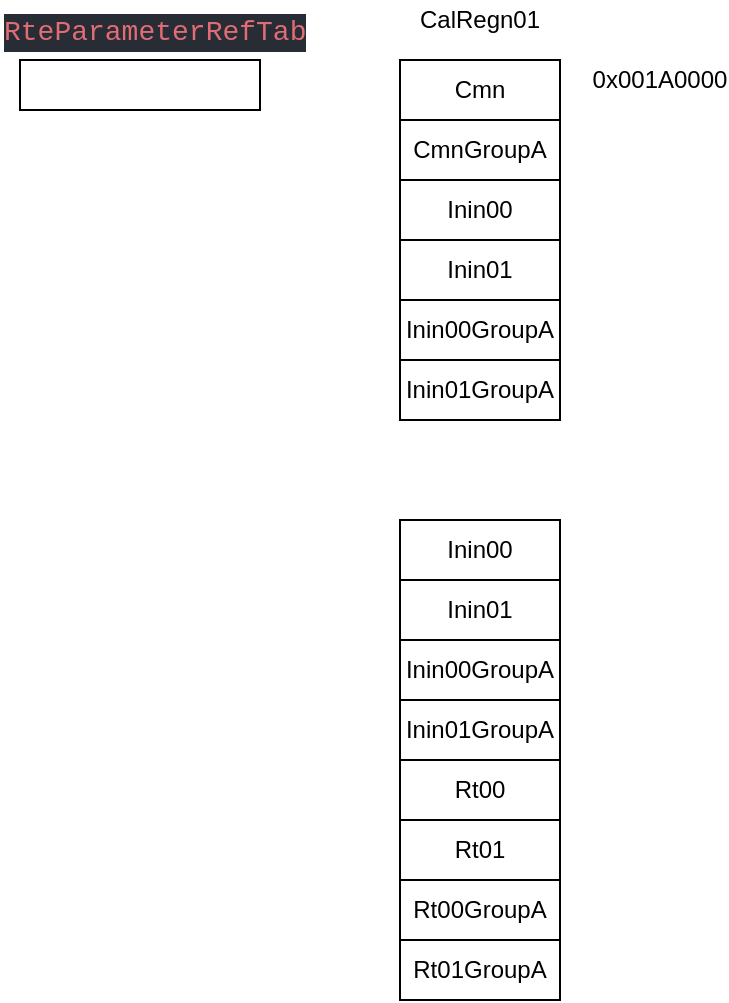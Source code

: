 <mxfile version="14.1.1" type="github">
  <diagram id="RuMLqHy3RxYvsem4Vksn" name="Page-1">
    <mxGraphModel dx="572" dy="1393" grid="1" gridSize="10" guides="1" tooltips="1" connect="1" arrows="1" fold="1" page="1" pageScale="1" pageWidth="850" pageHeight="1100" math="0" shadow="0">
      <root>
        <mxCell id="0" />
        <mxCell id="1" parent="0" />
        <mxCell id="PHvKi-Emu8E6jwM2ZB0a-19" value="Cmn" style="rounded=0;whiteSpace=wrap;html=1;imageWidth=29;imageHeight=30;" vertex="1" parent="1">
          <mxGeometry x="220" y="60" width="80" height="30" as="geometry" />
        </mxCell>
        <mxCell id="PHvKi-Emu8E6jwM2ZB0a-20" value="CmnGroupA" style="rounded=0;whiteSpace=wrap;html=1;imageWidth=29;imageHeight=30;" vertex="1" parent="1">
          <mxGeometry x="220" y="90" width="80" height="30" as="geometry" />
        </mxCell>
        <mxCell id="PHvKi-Emu8E6jwM2ZB0a-26" value="Inin00" style="rounded=0;whiteSpace=wrap;html=1;imageWidth=29;imageHeight=30;" vertex="1" parent="1">
          <mxGeometry x="220" y="120" width="80" height="30" as="geometry" />
        </mxCell>
        <mxCell id="PHvKi-Emu8E6jwM2ZB0a-27" value="Inin01" style="rounded=0;whiteSpace=wrap;html=1;imageWidth=29;imageHeight=30;" vertex="1" parent="1">
          <mxGeometry x="220" y="150" width="80" height="30" as="geometry" />
        </mxCell>
        <mxCell id="PHvKi-Emu8E6jwM2ZB0a-31" value="Inin00GroupA" style="rounded=0;whiteSpace=wrap;html=1;imageWidth=29;imageHeight=30;" vertex="1" parent="1">
          <mxGeometry x="220" y="180" width="80" height="30" as="geometry" />
        </mxCell>
        <mxCell id="PHvKi-Emu8E6jwM2ZB0a-33" value="Inin01GroupA" style="rounded=0;whiteSpace=wrap;html=1;imageWidth=29;imageHeight=30;" vertex="1" parent="1">
          <mxGeometry x="220" y="210" width="80" height="30" as="geometry" />
        </mxCell>
        <mxCell id="PHvKi-Emu8E6jwM2ZB0a-38" value="0x001A0000" style="text;html=1;strokeColor=none;fillColor=none;align=center;verticalAlign=middle;whiteSpace=wrap;rounded=0;" vertex="1" parent="1">
          <mxGeometry x="330" y="60" width="40" height="20" as="geometry" />
        </mxCell>
        <mxCell id="PHvKi-Emu8E6jwM2ZB0a-39" value="CalRegn01" style="text;html=1;strokeColor=none;fillColor=none;align=center;verticalAlign=middle;whiteSpace=wrap;rounded=0;" vertex="1" parent="1">
          <mxGeometry x="230" y="30" width="60" height="20" as="geometry" />
        </mxCell>
        <mxCell id="PHvKi-Emu8E6jwM2ZB0a-42" value="&lt;div style=&quot;color: rgb(171, 178, 191); background-color: rgb(40, 44, 52); font-family: consolas, &amp;quot;courier new&amp;quot;, monospace; font-weight: normal; font-size: 14px; line-height: 19px;&quot;&gt;&lt;div&gt;&lt;span style=&quot;color: #e06c75&quot;&gt;RteParameterRefTab&lt;/span&gt;&lt;/div&gt;&lt;/div&gt;" style="text;whiteSpace=wrap;html=1;" vertex="1" parent="1">
          <mxGeometry x="20" y="30" width="150" height="30" as="geometry" />
        </mxCell>
        <mxCell id="PHvKi-Emu8E6jwM2ZB0a-45" value="" style="rounded=0;whiteSpace=wrap;html=1;" vertex="1" parent="1">
          <mxGeometry x="30" y="60" width="120" height="25" as="geometry" />
        </mxCell>
        <mxCell id="PHvKi-Emu8E6jwM2ZB0a-48" value="Inin00" style="rounded=0;whiteSpace=wrap;html=1;imageWidth=29;imageHeight=30;" vertex="1" parent="1">
          <mxGeometry x="220" y="290" width="80" height="30" as="geometry" />
        </mxCell>
        <mxCell id="PHvKi-Emu8E6jwM2ZB0a-49" value="Inin01" style="rounded=0;whiteSpace=wrap;html=1;imageWidth=29;imageHeight=30;" vertex="1" parent="1">
          <mxGeometry x="220" y="320" width="80" height="30" as="geometry" />
        </mxCell>
        <mxCell id="PHvKi-Emu8E6jwM2ZB0a-50" value="Rt01GroupA" style="rounded=0;whiteSpace=wrap;html=1;imageWidth=29;imageHeight=30;" vertex="1" parent="1">
          <mxGeometry x="220" y="500" width="80" height="30" as="geometry" />
        </mxCell>
        <mxCell id="PHvKi-Emu8E6jwM2ZB0a-53" value="Inin00GroupA" style="rounded=0;whiteSpace=wrap;html=1;imageWidth=29;imageHeight=30;" vertex="1" parent="1">
          <mxGeometry x="220" y="350" width="80" height="30" as="geometry" />
        </mxCell>
        <mxCell id="PHvKi-Emu8E6jwM2ZB0a-54" value="Inin01GroupA" style="rounded=0;whiteSpace=wrap;html=1;imageWidth=29;imageHeight=30;" vertex="1" parent="1">
          <mxGeometry x="220" y="380" width="80" height="30" as="geometry" />
        </mxCell>
        <mxCell id="PHvKi-Emu8E6jwM2ZB0a-55" value="Rt00" style="rounded=0;whiteSpace=wrap;html=1;imageWidth=29;imageHeight=30;" vertex="1" parent="1">
          <mxGeometry x="220" y="410" width="80" height="30" as="geometry" />
        </mxCell>
        <mxCell id="PHvKi-Emu8E6jwM2ZB0a-56" value="Rt01" style="rounded=0;whiteSpace=wrap;html=1;imageWidth=29;imageHeight=30;" vertex="1" parent="1">
          <mxGeometry x="220" y="440" width="80" height="30" as="geometry" />
        </mxCell>
        <mxCell id="PHvKi-Emu8E6jwM2ZB0a-57" value="Rt00GroupA" style="rounded=0;whiteSpace=wrap;html=1;imageWidth=29;imageHeight=30;arcSize=15;" vertex="1" parent="1">
          <mxGeometry x="220" y="470" width="80" height="30" as="geometry" />
        </mxCell>
      </root>
    </mxGraphModel>
  </diagram>
</mxfile>
